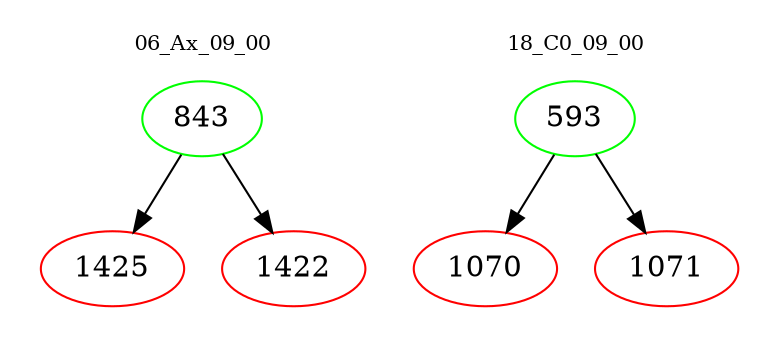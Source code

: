digraph{
subgraph cluster_0 {
color = white
label = "06_Ax_09_00";
fontsize=10;
T0_843 [label="843", color="green"]
T0_843 -> T0_1425 [color="black"]
T0_1425 [label="1425", color="red"]
T0_843 -> T0_1422 [color="black"]
T0_1422 [label="1422", color="red"]
}
subgraph cluster_1 {
color = white
label = "18_C0_09_00";
fontsize=10;
T1_593 [label="593", color="green"]
T1_593 -> T1_1070 [color="black"]
T1_1070 [label="1070", color="red"]
T1_593 -> T1_1071 [color="black"]
T1_1071 [label="1071", color="red"]
}
}
